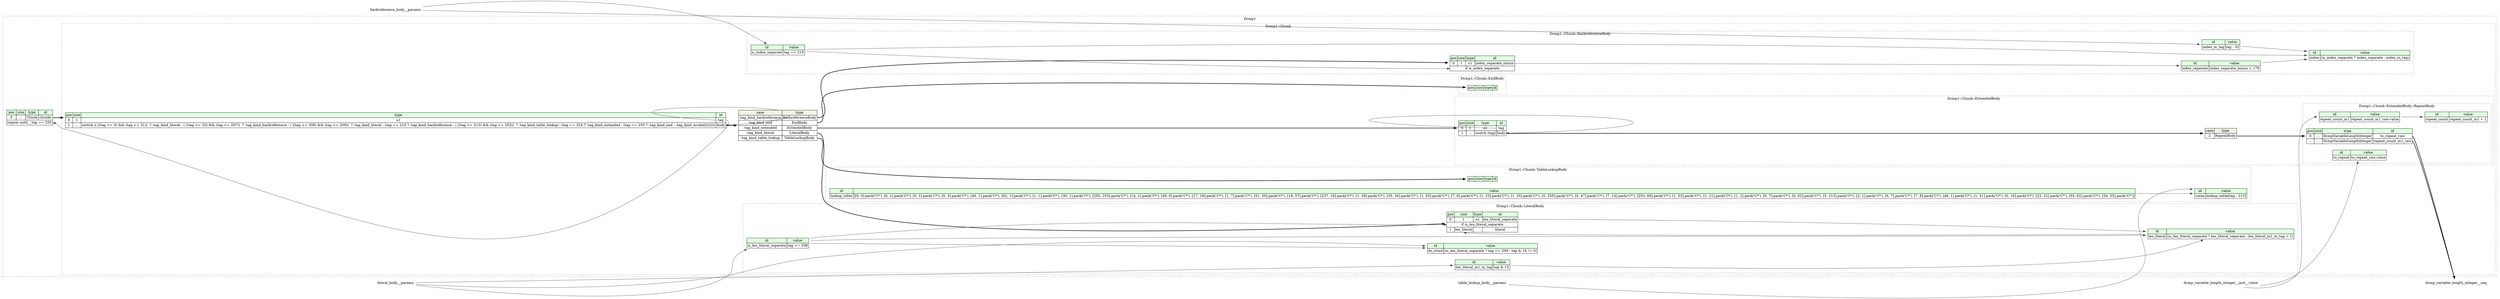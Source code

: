 digraph {
	rankdir=LR;
	node [shape=plaintext];
	subgraph cluster__dcmp_1 {
		label="Dcmp1";
		graph[style=dotted];

		dcmp_1__seq [label=<<TABLE BORDER="0" CELLBORDER="1" CELLSPACING="0">
			<TR><TD BGCOLOR="#E0FFE0">pos</TD><TD BGCOLOR="#E0FFE0">size</TD><TD BGCOLOR="#E0FFE0">type</TD><TD BGCOLOR="#E0FFE0">id</TD></TR>
			<TR><TD PORT="chunks_pos">0</TD><TD PORT="chunks_size">...</TD><TD>Chunk</TD><TD PORT="chunks_type">chunks</TD></TR>
			<TR><TD COLSPAN="4" PORT="chunks__repeat">repeat until _.tag == 255</TD></TR>
		</TABLE>>];
		subgraph cluster__chunk {
			label="Dcmp1::Chunk";
			graph[style=dotted];

			chunk__seq [label=<<TABLE BORDER="0" CELLBORDER="1" CELLSPACING="0">
				<TR><TD BGCOLOR="#E0FFE0">pos</TD><TD BGCOLOR="#E0FFE0">size</TD><TD BGCOLOR="#E0FFE0">type</TD><TD BGCOLOR="#E0FFE0">id</TD></TR>
				<TR><TD PORT="tag_pos">0</TD><TD PORT="tag_size">1</TD><TD>u1</TD><TD PORT="tag_type">tag</TD></TR>
				<TR><TD PORT="body_pos">1</TD><TD PORT="body_size">...</TD><TD>switch (( ((tag &gt;= 0) &amp;&amp; (tag &lt;= 31))  ? :tag_kind_literal : ( ((tag &gt;= 32) &amp;&amp; (tag &lt;= 207))  ? :tag_kind_backreference : ( ((tag &gt;= 208) &amp;&amp; (tag &lt;= 209))  ? :tag_kind_literal : (tag == 210 ? :tag_kind_backreference : ( ((tag &gt;= 213) &amp;&amp; (tag &lt;= 253))  ? :tag_kind_table_lookup : (tag == 254 ? :tag_kind_extended : (tag == 255 ? :tag_kind_end : :tag_kind_invalid))))))))</TD><TD PORT="body_type">body</TD></TR>
			</TABLE>>];
chunk__seq_body_switch [label=<<TABLE BORDER="0" CELLBORDER="1" CELLSPACING="0">
	<TR><TD BGCOLOR="#F0F2E4">case</TD><TD BGCOLOR="#F0F2E4">type</TD></TR>
	<TR><TD>:tag_kind_backreference</TD><TD PORT="case0">BackreferenceBody</TD></TR>
	<TR><TD>:tag_kind_end</TD><TD PORT="case1">EndBody</TD></TR>
	<TR><TD>:tag_kind_extended</TD><TD PORT="case2">ExtendedBody</TD></TR>
	<TR><TD>:tag_kind_literal</TD><TD PORT="case3">LiteralBody</TD></TR>
	<TR><TD>:tag_kind_table_lookup</TD><TD PORT="case4">TableLookupBody</TD></TR>
</TABLE>>];
			subgraph cluster__backreference_body {
				label="Dcmp1::Chunk::BackreferenceBody";
				graph[style=dotted];

				backreference_body__seq [label=<<TABLE BORDER="0" CELLBORDER="1" CELLSPACING="0">
					<TR><TD BGCOLOR="#E0FFE0">pos</TD><TD BGCOLOR="#E0FFE0">size</TD><TD BGCOLOR="#E0FFE0">type</TD><TD BGCOLOR="#E0FFE0">id</TD></TR>
					<TR><TD PORT="index_separate_minus_pos">0</TD><TD PORT="index_separate_minus_size">1</TD><TD>u1</TD><TD PORT="index_separate_minus_type">index_separate_minus</TD></TR>
					<TR><TD COLSPAN="4" PORT="index_separate_minus__if">if is_index_separate</TD></TR>
				</TABLE>>];
				backreference_body__inst__index [label=<<TABLE BORDER="0" CELLBORDER="1" CELLSPACING="0">
					<TR><TD BGCOLOR="#E0FFE0">id</TD><TD BGCOLOR="#E0FFE0">value</TD></TR>
					<TR><TD>index</TD><TD>(is_index_separate ? index_separate : index_in_tag)</TD></TR>
				</TABLE>>];
				backreference_body__inst__index_in_tag [label=<<TABLE BORDER="0" CELLBORDER="1" CELLSPACING="0">
					<TR><TD BGCOLOR="#E0FFE0">id</TD><TD BGCOLOR="#E0FFE0">value</TD></TR>
					<TR><TD>index_in_tag</TD><TD>tag - 32</TD></TR>
				</TABLE>>];
				backreference_body__inst__index_separate [label=<<TABLE BORDER="0" CELLBORDER="1" CELLSPACING="0">
					<TR><TD BGCOLOR="#E0FFE0">id</TD><TD BGCOLOR="#E0FFE0">value</TD></TR>
					<TR><TD>index_separate</TD><TD>index_separate_minus + 176</TD></TR>
				</TABLE>>];
				backreference_body__inst__is_index_separate [label=<<TABLE BORDER="0" CELLBORDER="1" CELLSPACING="0">
					<TR><TD BGCOLOR="#E0FFE0">id</TD><TD BGCOLOR="#E0FFE0">value</TD></TR>
					<TR><TD>is_index_separate</TD><TD>tag == 210</TD></TR>
				</TABLE>>];
			}
			subgraph cluster__end_body {
				label="Dcmp1::Chunk::EndBody";
				graph[style=dotted];

				end_body__seq [label=<<TABLE BORDER="0" CELLBORDER="1" CELLSPACING="0">
					<TR><TD BGCOLOR="#E0FFE0">pos</TD><TD BGCOLOR="#E0FFE0">size</TD><TD BGCOLOR="#E0FFE0">type</TD><TD BGCOLOR="#E0FFE0">id</TD></TR>
				</TABLE>>];
			}
			subgraph cluster__extended_body {
				label="Dcmp1::Chunk::ExtendedBody";
				graph[style=dotted];

				extended_body__seq [label=<<TABLE BORDER="0" CELLBORDER="1" CELLSPACING="0">
					<TR><TD BGCOLOR="#E0FFE0">pos</TD><TD BGCOLOR="#E0FFE0">size</TD><TD BGCOLOR="#E0FFE0">type</TD><TD BGCOLOR="#E0FFE0">id</TD></TR>
					<TR><TD PORT="tag_pos">0</TD><TD PORT="tag_size">1</TD><TD>u1</TD><TD PORT="tag_type">tag</TD></TR>
					<TR><TD PORT="body_pos">1</TD><TD PORT="body_size">...</TD><TD>switch (tag)</TD><TD PORT="body_type">body</TD></TR>
				</TABLE>>];
extended_body__seq_body_switch [label=<<TABLE BORDER="0" CELLBORDER="1" CELLSPACING="0">
	<TR><TD BGCOLOR="#F0F2E4">case</TD><TD BGCOLOR="#F0F2E4">type</TD></TR>
	<TR><TD>2</TD><TD PORT="case0">RepeatBody</TD></TR>
</TABLE>>];
				subgraph cluster__repeat_body {
					label="Dcmp1::Chunk::ExtendedBody::RepeatBody";
					graph[style=dotted];

					repeat_body__seq [label=<<TABLE BORDER="0" CELLBORDER="1" CELLSPACING="0">
						<TR><TD BGCOLOR="#E0FFE0">pos</TD><TD BGCOLOR="#E0FFE0">size</TD><TD BGCOLOR="#E0FFE0">type</TD><TD BGCOLOR="#E0FFE0">id</TD></TR>
						<TR><TD PORT="to_repeat_raw_pos">0</TD><TD PORT="to_repeat_raw_size">...</TD><TD>DcmpVariableLengthInteger</TD><TD PORT="to_repeat_raw_type">to_repeat_raw</TD></TR>
						<TR><TD PORT="repeat_count_m1_raw_pos">...</TD><TD PORT="repeat_count_m1_raw_size">...</TD><TD>DcmpVariableLengthInteger</TD><TD PORT="repeat_count_m1_raw_type">repeat_count_m1_raw</TD></TR>
					</TABLE>>];
					repeat_body__inst__repeat_count [label=<<TABLE BORDER="0" CELLBORDER="1" CELLSPACING="0">
						<TR><TD BGCOLOR="#E0FFE0">id</TD><TD BGCOLOR="#E0FFE0">value</TD></TR>
						<TR><TD>repeat_count</TD><TD>repeat_count_m1 + 1</TD></TR>
					</TABLE>>];
					repeat_body__inst__repeat_count_m1 [label=<<TABLE BORDER="0" CELLBORDER="1" CELLSPACING="0">
						<TR><TD BGCOLOR="#E0FFE0">id</TD><TD BGCOLOR="#E0FFE0">value</TD></TR>
						<TR><TD>repeat_count_m1</TD><TD>repeat_count_m1_raw.value</TD></TR>
					</TABLE>>];
					repeat_body__inst__to_repeat [label=<<TABLE BORDER="0" CELLBORDER="1" CELLSPACING="0">
						<TR><TD BGCOLOR="#E0FFE0">id</TD><TD BGCOLOR="#E0FFE0">value</TD></TR>
						<TR><TD>to_repeat</TD><TD>to_repeat_raw.value</TD></TR>
					</TABLE>>];
				}
			}
			subgraph cluster__literal_body {
				label="Dcmp1::Chunk::LiteralBody";
				graph[style=dotted];

				literal_body__seq [label=<<TABLE BORDER="0" CELLBORDER="1" CELLSPACING="0">
					<TR><TD BGCOLOR="#E0FFE0">pos</TD><TD BGCOLOR="#E0FFE0">size</TD><TD BGCOLOR="#E0FFE0">type</TD><TD BGCOLOR="#E0FFE0">id</TD></TR>
					<TR><TD PORT="len_literal_separate_pos">0</TD><TD PORT="len_literal_separate_size">1</TD><TD>u1</TD><TD PORT="len_literal_separate_type">len_literal_separate</TD></TR>
					<TR><TD COLSPAN="4" PORT="len_literal_separate__if">if is_len_literal_separate</TD></TR>
					<TR><TD PORT="literal_pos">1</TD><TD PORT="literal_size">len_literal</TD><TD></TD><TD PORT="literal_type">literal</TD></TR>
				</TABLE>>];
				literal_body__inst__do_store [label=<<TABLE BORDER="0" CELLBORDER="1" CELLSPACING="0">
					<TR><TD BGCOLOR="#E0FFE0">id</TD><TD BGCOLOR="#E0FFE0">value</TD></TR>
					<TR><TD>do_store</TD><TD>(is_len_literal_separate ? tag == 209 : tag &amp; 16 != 0)</TD></TR>
				</TABLE>>];
				literal_body__inst__is_len_literal_separate [label=<<TABLE BORDER="0" CELLBORDER="1" CELLSPACING="0">
					<TR><TD BGCOLOR="#E0FFE0">id</TD><TD BGCOLOR="#E0FFE0">value</TD></TR>
					<TR><TD>is_len_literal_separate</TD><TD>tag &gt;= 208</TD></TR>
				</TABLE>>];
				literal_body__inst__len_literal [label=<<TABLE BORDER="0" CELLBORDER="1" CELLSPACING="0">
					<TR><TD BGCOLOR="#E0FFE0">id</TD><TD BGCOLOR="#E0FFE0">value</TD></TR>
					<TR><TD>len_literal</TD><TD>(is_len_literal_separate ? len_literal_separate : len_literal_m1_in_tag + 1)</TD></TR>
				</TABLE>>];
				literal_body__inst__len_literal_m1_in_tag [label=<<TABLE BORDER="0" CELLBORDER="1" CELLSPACING="0">
					<TR><TD BGCOLOR="#E0FFE0">id</TD><TD BGCOLOR="#E0FFE0">value</TD></TR>
					<TR><TD>len_literal_m1_in_tag</TD><TD>tag &amp; 15</TD></TR>
				</TABLE>>];
			}
			subgraph cluster__table_lookup_body {
				label="Dcmp1::Chunk::TableLookupBody";
				graph[style=dotted];

				table_lookup_body__seq [label=<<TABLE BORDER="0" CELLBORDER="1" CELLSPACING="0">
					<TR><TD BGCOLOR="#E0FFE0">pos</TD><TD BGCOLOR="#E0FFE0">size</TD><TD BGCOLOR="#E0FFE0">type</TD><TD BGCOLOR="#E0FFE0">id</TD></TR>
				</TABLE>>];
				table_lookup_body__inst__lookup_table [label=<<TABLE BORDER="0" CELLBORDER="1" CELLSPACING="0">
					<TR><TD BGCOLOR="#E0FFE0">id</TD><TD BGCOLOR="#E0FFE0">value</TD></TR>
					<TR><TD>lookup_table</TD><TD>[[0, 0].pack('C*'), [0, 1].pack('C*'), [0, 2].pack('C*'), [0, 3].pack('C*'), [46, 1].pack('C*'), [62, 1].pack('C*'), [1, 1].pack('C*'), [30, 1].pack('C*'), [255, 255].pack('C*'), [14, 1].pack('C*'), [49, 0].pack('C*'), [17, 18].pack('C*'), [1, 7].pack('C*'), [51, 50].pack('C*'), [18, 57].pack('C*'), [237, 16].pack('C*'), [1, 39].pack('C*'), [35, 34].pack('C*'), [1, 55].pack('C*'), [7, 6].pack('C*'), [1, 23].pack('C*'), [1, 35].pack('C*'), [0, 255].pack('C*'), [0, 47].pack('C*'), [7, 14].pack('C*'), [253, 60].pack('C*'), [1, 53].pack('C*'), [1, 21].pack('C*'), [1, 2].pack('C*'), [0, 7].pack('C*'), [0, 62].pack('C*'), [5, 213].pack('C*'), [2, 1].pack('C*'), [6, 7].pack('C*'), [7, 8].pack('C*'), [48, 1].pack('C*'), [1, 51].pack('C*'), [0, 16].pack('C*'), [23, 22].pack('C*'), [55, 62].pack('C*'), [54, 55].pack('C*')]</TD></TR>
				</TABLE>>];
				table_lookup_body__inst__value [label=<<TABLE BORDER="0" CELLBORDER="1" CELLSPACING="0">
					<TR><TD BGCOLOR="#E0FFE0">id</TD><TD BGCOLOR="#E0FFE0">value</TD></TR>
					<TR><TD>value</TD><TD>lookup_table[tag - 213]</TD></TR>
				</TABLE>>];
			}
		}
	}
	dcmp_1__seq:chunks_type -> chunk__seq [style=bold];
	chunk__seq:tag_type -> dcmp_1__seq:chunks__repeat [color="#404040"];
	chunk__seq:body_type -> chunk__seq_body_switch [style=bold];
	chunk__seq_body_switch:case0 -> backreference_body__seq [style=bold];
	chunk__seq_body_switch:case1 -> end_body__seq [style=bold];
	chunk__seq_body_switch:case2 -> extended_body__seq [style=bold];
	chunk__seq_body_switch:case3 -> literal_body__seq [style=bold];
	chunk__seq_body_switch:case4 -> table_lookup_body__seq [style=bold];
	chunk__seq:tag_type -> chunk__seq:body_type [color="#404040"];
	backreference_body__inst__is_index_separate:is_index_separate_type -> backreference_body__seq:index_separate_minus__if [color="#404040"];
	backreference_body__inst__is_index_separate:is_index_separate_type -> backreference_body__inst__index [color="#404040"];
	backreference_body__inst__index_separate:index_separate_type -> backreference_body__inst__index [color="#404040"];
	backreference_body__inst__index_in_tag:index_in_tag_type -> backreference_body__inst__index [color="#404040"];
	backreference_body__params:tag_type -> backreference_body__inst__index_in_tag [color="#404040"];
	backreference_body__seq:index_separate_minus_type -> backreference_body__inst__index_separate [color="#404040"];
	backreference_body__params:tag_type -> backreference_body__inst__is_index_separate [color="#404040"];
	extended_body__seq:body_type -> extended_body__seq_body_switch [style=bold];
	extended_body__seq_body_switch:case0 -> repeat_body__seq [style=bold];
	extended_body__seq:tag_type -> extended_body__seq:body_type [color="#404040"];
	repeat_body__seq:to_repeat_raw_type -> dcmp_variable_length_integer__seq [style=bold];
	repeat_body__seq:repeat_count_m1_raw_type -> dcmp_variable_length_integer__seq [style=bold];
	repeat_body__inst__repeat_count_m1:repeat_count_m1_type -> repeat_body__inst__repeat_count [color="#404040"];
	dcmp_variable_length_integer__inst__value:value_type -> repeat_body__inst__repeat_count_m1 [color="#404040"];
	dcmp_variable_length_integer__inst__value:value_type -> repeat_body__inst__to_repeat [color="#404040"];
	literal_body__inst__is_len_literal_separate:is_len_literal_separate_type -> literal_body__seq:len_literal_separate__if [color="#404040"];
	literal_body__inst__len_literal:len_literal_type -> literal_body__seq:literal_size [color="#404040"];
	literal_body__inst__is_len_literal_separate:is_len_literal_separate_type -> literal_body__inst__do_store [color="#404040"];
	literal_body__params:tag_type -> literal_body__inst__do_store [color="#404040"];
	literal_body__params:tag_type -> literal_body__inst__is_len_literal_separate [color="#404040"];
	literal_body__inst__is_len_literal_separate:is_len_literal_separate_type -> literal_body__inst__len_literal [color="#404040"];
	literal_body__seq:len_literal_separate_type -> literal_body__inst__len_literal [color="#404040"];
	literal_body__inst__len_literal_m1_in_tag:len_literal_m1_in_tag_type -> literal_body__inst__len_literal [color="#404040"];
	literal_body__params:tag_type -> literal_body__inst__len_literal_m1_in_tag [color="#404040"];
	table_lookup_body__inst__lookup_table:lookup_table_type -> table_lookup_body__inst__value [color="#404040"];
	table_lookup_body__params:tag_type -> table_lookup_body__inst__value [color="#404040"];
}
